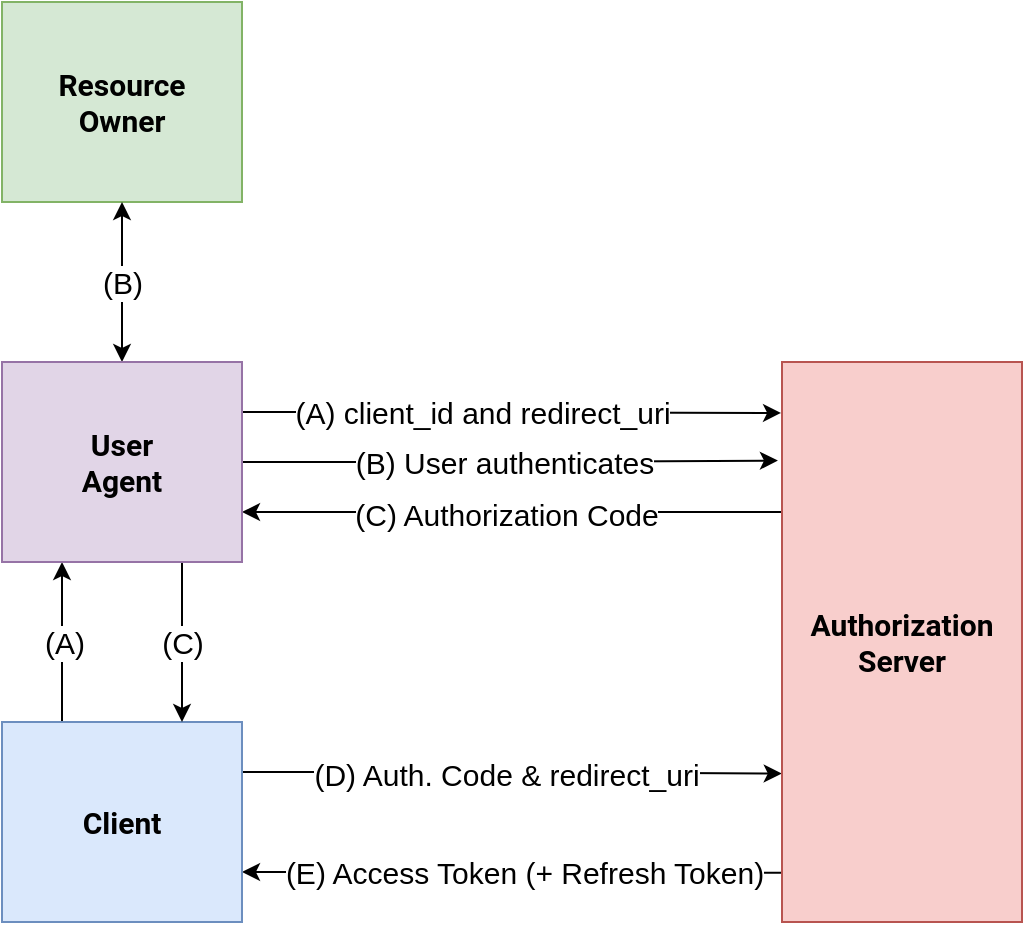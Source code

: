 <mxfile version="16.2.4" type="github">
  <diagram id="UbNqxVZC1guhLLcriv7x" name="Page-1">
    <mxGraphModel dx="654" dy="901" grid="1" gridSize="10" guides="1" tooltips="1" connect="1" arrows="1" fold="1" page="1" pageScale="1" pageWidth="1600" pageHeight="900" background="#ffffff" math="0" shadow="0">
      <root>
        <mxCell id="0" />
        <mxCell id="1" parent="0" />
        <mxCell id="quhVEy0Gu2fzXFc143Mp-4" style="edgeStyle=orthogonalEdgeStyle;rounded=0;orthogonalLoop=1;jettySize=auto;html=1;exitX=0.25;exitY=0;exitDx=0;exitDy=0;entryX=0.25;entryY=1;entryDx=0;entryDy=0;fontSize=15;" edge="1" parent="1" source="s_u18fh8TWqF_D3X__ss-1" target="quhVEy0Gu2fzXFc143Mp-1">
          <mxGeometry relative="1" as="geometry" />
        </mxCell>
        <mxCell id="quhVEy0Gu2fzXFc143Mp-5" value="(A)" style="edgeLabel;html=1;align=center;verticalAlign=middle;resizable=0;points=[];fontSize=15;" vertex="1" connectable="0" parent="quhVEy0Gu2fzXFc143Mp-4">
          <mxGeometry x="0.583" y="-1" relative="1" as="geometry">
            <mxPoint y="23" as="offset" />
          </mxGeometry>
        </mxCell>
        <mxCell id="quhVEy0Gu2fzXFc143Mp-15" style="edgeStyle=orthogonalEdgeStyle;rounded=0;orthogonalLoop=1;jettySize=auto;html=1;exitX=1;exitY=0.25;exitDx=0;exitDy=0;entryX=-0.001;entryY=0.735;entryDx=0;entryDy=0;entryPerimeter=0;fontSize=15;startArrow=none;startFill=0;" edge="1" parent="1" source="s_u18fh8TWqF_D3X__ss-1" target="s_u18fh8TWqF_D3X__ss-4">
          <mxGeometry relative="1" as="geometry" />
        </mxCell>
        <mxCell id="quhVEy0Gu2fzXFc143Mp-17" value="(D) Auth. Code &amp;amp; redirect_uri" style="edgeLabel;html=1;align=center;verticalAlign=middle;resizable=0;points=[];fontSize=15;" vertex="1" connectable="0" parent="quhVEy0Gu2fzXFc143Mp-15">
          <mxGeometry x="-0.365" y="-1" relative="1" as="geometry">
            <mxPoint x="46" as="offset" />
          </mxGeometry>
        </mxCell>
        <mxCell id="quhVEy0Gu2fzXFc143Mp-16" style="edgeStyle=orthogonalEdgeStyle;rounded=0;orthogonalLoop=1;jettySize=auto;html=1;exitX=1;exitY=0.75;exitDx=0;exitDy=0;entryX=-0.004;entryY=0.912;entryDx=0;entryDy=0;entryPerimeter=0;fontSize=15;startArrow=classic;startFill=1;endArrow=none;endFill=0;" edge="1" parent="1" source="s_u18fh8TWqF_D3X__ss-1" target="s_u18fh8TWqF_D3X__ss-4">
          <mxGeometry relative="1" as="geometry" />
        </mxCell>
        <mxCell id="quhVEy0Gu2fzXFc143Mp-18" value="(E) Access Token (+ Refresh Token)" style="edgeLabel;html=1;align=center;verticalAlign=middle;resizable=0;points=[];fontSize=15;" vertex="1" connectable="0" parent="quhVEy0Gu2fzXFc143Mp-16">
          <mxGeometry x="-0.559" relative="1" as="geometry">
            <mxPoint x="81" as="offset" />
          </mxGeometry>
        </mxCell>
        <mxCell id="s_u18fh8TWqF_D3X__ss-1" value="&lt;b style=&quot;font-size: 15px;&quot;&gt;Client&lt;/b&gt;" style="rounded=0;whiteSpace=wrap;html=1;fillColor=#dae8fc;strokeColor=#6c8ebf;fontSize=15;fontFamily=Roboto;fontSource=https%3A%2F%2Ffonts.googleapis.com%2Fcss%3Ffamily%3DRoboto;" parent="1" vertex="1">
          <mxGeometry x="80" y="420" width="120" height="100" as="geometry" />
        </mxCell>
        <mxCell id="s_u18fh8TWqF_D3X__ss-2" value="&lt;b style=&quot;font-size: 15px;&quot;&gt;Resource&lt;br style=&quot;font-size: 15px;&quot;&gt;Owner&lt;br style=&quot;font-size: 15px;&quot;&gt;&lt;/b&gt;" style="rounded=0;whiteSpace=wrap;html=1;fillColor=#d5e8d4;strokeColor=#82b366;fontSize=15;fontFamily=Roboto;fontSource=https%3A%2F%2Ffonts.googleapis.com%2Fcss%3Ffamily%3DRoboto;" parent="1" vertex="1">
          <mxGeometry x="80" y="60" width="120" height="100" as="geometry" />
        </mxCell>
        <mxCell id="quhVEy0Gu2fzXFc143Mp-10" style="edgeStyle=orthogonalEdgeStyle;rounded=0;orthogonalLoop=1;jettySize=auto;html=1;entryX=1;entryY=0.75;entryDx=0;entryDy=0;fontSize=15;startArrow=none;startFill=0;" edge="1" parent="1" source="s_u18fh8TWqF_D3X__ss-4" target="quhVEy0Gu2fzXFc143Mp-1">
          <mxGeometry relative="1" as="geometry">
            <Array as="points">
              <mxPoint x="390" y="315" />
              <mxPoint x="390" y="315" />
            </Array>
          </mxGeometry>
        </mxCell>
        <mxCell id="quhVEy0Gu2fzXFc143Mp-11" value="(C) Authorization Code" style="edgeLabel;html=1;align=center;verticalAlign=middle;resizable=0;points=[];fontSize=15;" vertex="1" connectable="0" parent="quhVEy0Gu2fzXFc143Mp-10">
          <mxGeometry x="0.191" y="1" relative="1" as="geometry">
            <mxPoint x="23" as="offset" />
          </mxGeometry>
        </mxCell>
        <mxCell id="s_u18fh8TWqF_D3X__ss-4" value="&lt;b style=&quot;font-size: 15px;&quot;&gt;Authorization&lt;br style=&quot;font-size: 15px;&quot;&gt;Server&lt;br style=&quot;font-size: 15px;&quot;&gt;&lt;/b&gt;" style="rounded=0;whiteSpace=wrap;html=1;fillColor=#f8cecc;strokeColor=#b85450;fontSize=15;fontFamily=Roboto;fontSource=https%3A%2F%2Ffonts.googleapis.com%2Fcss%3Ffamily%3DRoboto;" parent="1" vertex="1">
          <mxGeometry x="470" y="240" width="120" height="280" as="geometry" />
        </mxCell>
        <mxCell id="quhVEy0Gu2fzXFc143Mp-2" style="edgeStyle=orthogonalEdgeStyle;rounded=0;orthogonalLoop=1;jettySize=auto;html=1;entryX=-0.004;entryY=0.091;entryDx=0;entryDy=0;entryPerimeter=0;" edge="1" parent="1" source="quhVEy0Gu2fzXFc143Mp-1" target="s_u18fh8TWqF_D3X__ss-4">
          <mxGeometry relative="1" as="geometry">
            <Array as="points">
              <mxPoint x="270" y="265" />
              <mxPoint x="270" y="265" />
            </Array>
          </mxGeometry>
        </mxCell>
        <mxCell id="quhVEy0Gu2fzXFc143Mp-3" value="&lt;font style=&quot;font-size: 15px&quot;&gt;(A) client_id and redirect_uri&lt;/font&gt;" style="edgeLabel;html=1;align=center;verticalAlign=middle;resizable=0;points=[];" vertex="1" connectable="0" parent="quhVEy0Gu2fzXFc143Mp-2">
          <mxGeometry x="-0.766" relative="1" as="geometry">
            <mxPoint x="88" as="offset" />
          </mxGeometry>
        </mxCell>
        <mxCell id="quhVEy0Gu2fzXFc143Mp-6" style="edgeStyle=orthogonalEdgeStyle;rounded=0;orthogonalLoop=1;jettySize=auto;html=1;entryX=0.5;entryY=1;entryDx=0;entryDy=0;fontSize=15;startArrow=classic;startFill=1;" edge="1" parent="1" source="quhVEy0Gu2fzXFc143Mp-1" target="s_u18fh8TWqF_D3X__ss-2">
          <mxGeometry relative="1" as="geometry" />
        </mxCell>
        <mxCell id="quhVEy0Gu2fzXFc143Mp-7" value="(B)" style="edgeLabel;html=1;align=center;verticalAlign=middle;resizable=0;points=[];fontSize=15;" vertex="1" connectable="0" parent="quhVEy0Gu2fzXFc143Mp-6">
          <mxGeometry x="-0.125" relative="1" as="geometry">
            <mxPoint y="-5" as="offset" />
          </mxGeometry>
        </mxCell>
        <mxCell id="quhVEy0Gu2fzXFc143Mp-8" style="edgeStyle=orthogonalEdgeStyle;rounded=0;orthogonalLoop=1;jettySize=auto;html=1;entryX=-0.017;entryY=0.176;entryDx=0;entryDy=0;entryPerimeter=0;fontSize=15;startArrow=none;startFill=0;" edge="1" parent="1" source="quhVEy0Gu2fzXFc143Mp-1" target="s_u18fh8TWqF_D3X__ss-4">
          <mxGeometry relative="1" as="geometry" />
        </mxCell>
        <mxCell id="quhVEy0Gu2fzXFc143Mp-9" value="(B) User authenticates" style="edgeLabel;html=1;align=center;verticalAlign=middle;resizable=0;points=[];fontSize=15;" vertex="1" connectable="0" parent="quhVEy0Gu2fzXFc143Mp-8">
          <mxGeometry x="-0.282" relative="1" as="geometry">
            <mxPoint x="34" as="offset" />
          </mxGeometry>
        </mxCell>
        <mxCell id="quhVEy0Gu2fzXFc143Mp-12" style="edgeStyle=orthogonalEdgeStyle;rounded=0;orthogonalLoop=1;jettySize=auto;html=1;entryX=0.75;entryY=0;entryDx=0;entryDy=0;fontSize=15;startArrow=none;startFill=0;" edge="1" parent="1" source="quhVEy0Gu2fzXFc143Mp-1" target="s_u18fh8TWqF_D3X__ss-1">
          <mxGeometry relative="1" as="geometry">
            <Array as="points">
              <mxPoint x="170" y="360" />
              <mxPoint x="170" y="360" />
            </Array>
          </mxGeometry>
        </mxCell>
        <mxCell id="quhVEy0Gu2fzXFc143Mp-13" value="(C)" style="edgeLabel;html=1;align=center;verticalAlign=middle;resizable=0;points=[];fontSize=15;" vertex="1" connectable="0" parent="quhVEy0Gu2fzXFc143Mp-12">
          <mxGeometry x="-0.3" relative="1" as="geometry">
            <mxPoint y="12" as="offset" />
          </mxGeometry>
        </mxCell>
        <mxCell id="quhVEy0Gu2fzXFc143Mp-1" value="&lt;b style=&quot;font-size: 15px&quot;&gt;User&lt;br&gt;Agent&lt;br&gt;&lt;/b&gt;" style="rounded=0;whiteSpace=wrap;html=1;fillColor=#e1d5e7;strokeColor=#9673a6;fontSize=15;fontFamily=Roboto;fontSource=https%3A%2F%2Ffonts.googleapis.com%2Fcss%3Ffamily%3DRoboto;" vertex="1" parent="1">
          <mxGeometry x="80" y="240" width="120" height="100" as="geometry" />
        </mxCell>
      </root>
    </mxGraphModel>
  </diagram>
</mxfile>
